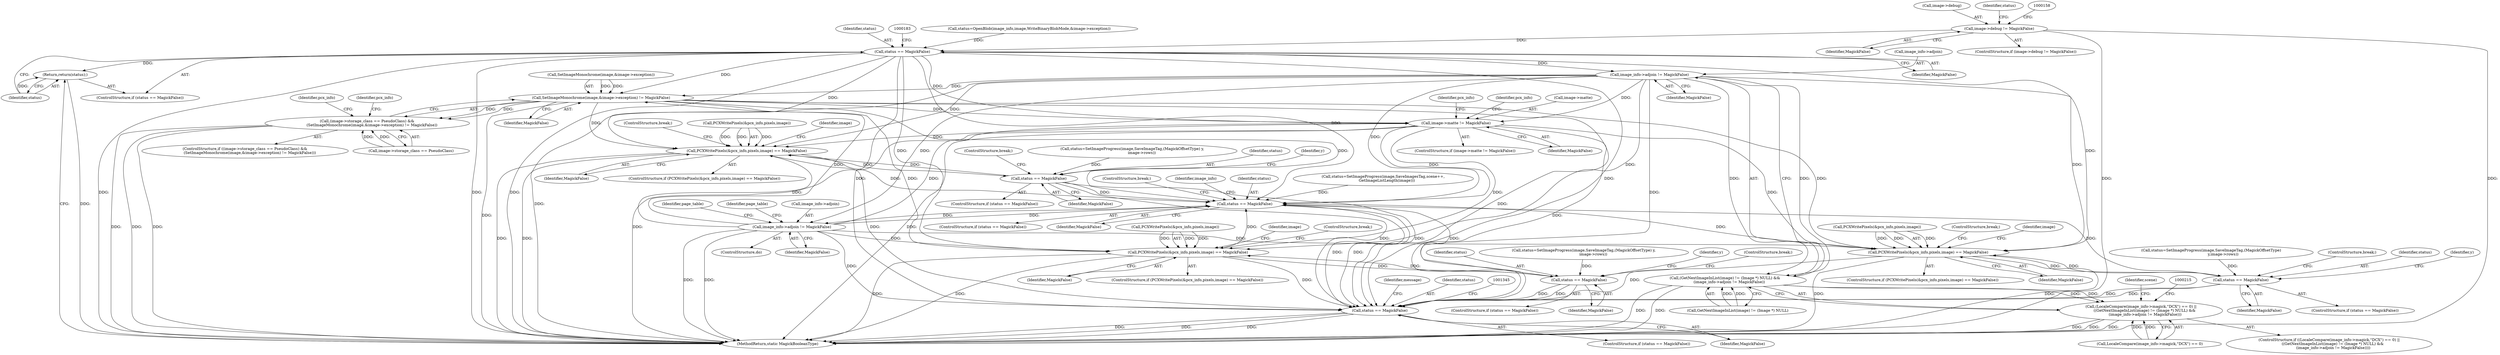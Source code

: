 digraph "0_ImageMagick_560e6e512961008938aa1d1b9aab06347b1c8f9b@pointer" {
"1000152" [label="(Call,image->debug != MagickFalse)"];
"1000177" [label="(Call,status == MagickFalse)"];
"1000180" [label="(Return,return(status);)"];
"1000208" [label="(Call,image_info->adjoin != MagickFalse)"];
"1000201" [label="(Call,(GetNextImageInList(image) != (Image *) NULL) &&\n       (image_info->adjoin != MagickFalse))"];
"1000193" [label="(Call,(LocaleCompare(image_info->magick,\"DCX\") == 0) ||\n      ((GetNextImageInList(image) != (Image *) NULL) &&\n       (image_info->adjoin != MagickFalse)))"];
"1000302" [label="(Call,SetImageMonochrome(image,&image->exception) != MagickFalse)"];
"1000296" [label="(Call,(image->storage_class == PseudoClass) &&\n        (SetImageMonochrome(image,&image->exception) != MagickFalse))"];
"1000433" [label="(Call,image->matte != MagickFalse)"];
"1000902" [label="(Call,PCXWritePixels(&pcx_info,pixels,image) == MagickFalse)"];
"1000931" [label="(Call,status == MagickFalse)"];
"1001248" [label="(Call,status == MagickFalse)"];
"1001252" [label="(Call,image_info->adjoin != MagickFalse)"];
"1001009" [label="(Call,PCXWritePixels(&pcx_info,pixels,image) == MagickFalse)"];
"1001038" [label="(Call,status == MagickFalse)"];
"1001316" [label="(Call,status == MagickFalse)"];
"1001156" [label="(Call,PCXWritePixels(&pcx_info,pixels,image) == MagickFalse)"];
"1001185" [label="(Call,status == MagickFalse)"];
"1000309" [label="(Identifier,MagickFalse)"];
"1001238" [label="(Call,status=SetImageProgress(image,SaveImagesTag,scene++,\n      GetImageListLength(image)))"];
"1000193" [label="(Call,(LocaleCompare(image_info->magick,\"DCX\") == 0) ||\n      ((GetNextImageInList(image) != (Image *) NULL) &&\n       (image_info->adjoin != MagickFalse)))"];
"1001250" [label="(Identifier,MagickFalse)"];
"1001259" [label="(Identifier,page_table)"];
"1000751" [label="(Identifier,y)"];
"1001039" [label="(Identifier,status)"];
"1001157" [label="(Call,PCXWritePixels(&pcx_info,pixels,image))"];
"1000258" [label="(Identifier,page_table)"];
"1001026" [label="(Call,status=SetImageProgress(image,SaveImageTag,(MagickOffsetType) y,\n                image->rows))"];
"1001010" [label="(Call,PCXWritePixels(&pcx_info,pixels,image))"];
"1000295" [label="(ControlStructure,if ((image->storage_class == PseudoClass) &&\n        (SetImageMonochrome(image,&image->exception) != MagickFalse)))"];
"1001248" [label="(Call,status == MagickFalse)"];
"1000166" [label="(Call,status=OpenBlob(image_info,image,WriteBinaryBlobMode,&image->exception))"];
"1000181" [label="(Identifier,status)"];
"1000909" [label="(ControlStructure,break;)"];
"1000194" [label="(Call,LocaleCompare(image_info->magick,\"DCX\") == 0)"];
"1001187" [label="(Identifier,MagickFalse)"];
"1000934" [label="(ControlStructure,break;)"];
"1001322" [label="(Identifier,message)"];
"1000254" [label="(ControlStructure,do)"];
"1001173" [label="(Call,status=SetImageProgress(image,SaveImageTag,(MagickOffsetType)\n                    y,image->rows))"];
"1001155" [label="(ControlStructure,if (PCXWritePixels(&pcx_info,pixels,image) == MagickFalse))"];
"1000933" [label="(Identifier,MagickFalse)"];
"1000179" [label="(Identifier,MagickFalse)"];
"1000202" [label="(Call,GetNextImageInList(image) != (Image *) NULL)"];
"1000201" [label="(Call,(GetNextImageInList(image) != (Image *) NULL) &&\n       (image_info->adjoin != MagickFalse))"];
"1000955" [label="(Identifier,y)"];
"1000192" [label="(ControlStructure,if ((LocaleCompare(image_info->magick,\"DCX\") == 0) ||\n      ((GetNextImageInList(image) != (Image *) NULL) &&\n       (image_info->adjoin != MagickFalse))))"];
"1001318" [label="(Identifier,MagickFalse)"];
"1000212" [label="(Identifier,MagickFalse)"];
"1001041" [label="(ControlStructure,break;)"];
"1000296" [label="(Call,(image->storage_class == PseudoClass) &&\n        (SetImageMonochrome(image,&image->exception) != MagickFalse))"];
"1001156" [label="(Call,PCXWritePixels(&pcx_info,pixels,image) == MagickFalse)"];
"1001162" [label="(Identifier,MagickFalse)"];
"1000297" [label="(Call,image->storage_class == PseudoClass)"];
"1000312" [label="(Identifier,pcx_info)"];
"1001038" [label="(Call,status == MagickFalse)"];
"1000252" [label="(Identifier,scene)"];
"1001252" [label="(Call,image_info->adjoin != MagickFalse)"];
"1000153" [label="(Call,image->debug)"];
"1001251" [label="(ControlStructure,break;)"];
"1001185" [label="(Call,status == MagickFalse)"];
"1000156" [label="(Identifier,MagickFalse)"];
"1001188" [label="(ControlStructure,break;)"];
"1000302" [label="(Call,SetImageMonochrome(image,&image->exception) != MagickFalse)"];
"1000908" [label="(Identifier,MagickFalse)"];
"1000209" [label="(Call,image_info->adjoin)"];
"1001020" [label="(Identifier,image)"];
"1001037" [label="(ControlStructure,if (status == MagickFalse))"];
"1000303" [label="(Call,SetImageMonochrome(image,&image->exception))"];
"1000919" [label="(Call,status=SetImageProgress(image,SaveImageTag,(MagickOffsetType) y,\n                image->rows))"];
"1000901" [label="(ControlStructure,if (PCXWritePixels(&pcx_info,pixels,image) == MagickFalse))"];
"1000177" [label="(Call,status == MagickFalse)"];
"1000902" [label="(Call,PCXWritePixels(&pcx_info,pixels,image) == MagickFalse)"];
"1001315" [label="(ControlStructure,if (status == MagickFalse))"];
"1000167" [label="(Identifier,status)"];
"1000903" [label="(Call,PCXWritePixels(&pcx_info,pixels,image))"];
"1000208" [label="(Call,image_info->adjoin != MagickFalse)"];
"1000932" [label="(Identifier,status)"];
"1000432" [label="(ControlStructure,if (image->matte != MagickFalse))"];
"1000437" [label="(Identifier,MagickFalse)"];
"1000913" [label="(Identifier,image)"];
"1001016" [label="(ControlStructure,break;)"];
"1001254" [label="(Identifier,image_info)"];
"1001163" [label="(ControlStructure,break;)"];
"1000151" [label="(ControlStructure,if (image->debug != MagickFalse))"];
"1001253" [label="(Call,image_info->adjoin)"];
"1001186" [label="(Identifier,status)"];
"1001316" [label="(Call,status == MagickFalse)"];
"1001009" [label="(Call,PCXWritePixels(&pcx_info,pixels,image) == MagickFalse)"];
"1001184" [label="(ControlStructure,if (status == MagickFalse))"];
"1000317" [label="(Identifier,pcx_info)"];
"1001247" [label="(ControlStructure,if (status == MagickFalse))"];
"1000444" [label="(Identifier,pcx_info)"];
"1000434" [label="(Call,image->matte)"];
"1000176" [label="(ControlStructure,if (status == MagickFalse))"];
"1001249" [label="(Identifier,status)"];
"1000152" [label="(Call,image->debug != MagickFalse)"];
"1000180" [label="(Return,return(status);)"];
"1001015" [label="(Identifier,MagickFalse)"];
"1000178" [label="(Identifier,status)"];
"1000433" [label="(Call,image->matte != MagickFalse)"];
"1001058" [label="(Identifier,y)"];
"1001040" [label="(Identifier,MagickFalse)"];
"1001317" [label="(Identifier,status)"];
"1000931" [label="(Call,status == MagickFalse)"];
"1001350" [label="(MethodReturn,static MagickBooleanType)"];
"1000930" [label="(ControlStructure,if (status == MagickFalse))"];
"1001167" [label="(Identifier,image)"];
"1001256" [label="(Identifier,MagickFalse)"];
"1001008" [label="(ControlStructure,if (PCXWritePixels(&pcx_info,pixels,image) == MagickFalse))"];
"1000440" [label="(Identifier,pcx_info)"];
"1000152" -> "1000151"  [label="AST: "];
"1000152" -> "1000156"  [label="CFG: "];
"1000153" -> "1000152"  [label="AST: "];
"1000156" -> "1000152"  [label="AST: "];
"1000158" -> "1000152"  [label="CFG: "];
"1000167" -> "1000152"  [label="CFG: "];
"1000152" -> "1001350"  [label="DDG: "];
"1000152" -> "1001350"  [label="DDG: "];
"1000152" -> "1000177"  [label="DDG: "];
"1000177" -> "1000176"  [label="AST: "];
"1000177" -> "1000179"  [label="CFG: "];
"1000178" -> "1000177"  [label="AST: "];
"1000179" -> "1000177"  [label="AST: "];
"1000181" -> "1000177"  [label="CFG: "];
"1000183" -> "1000177"  [label="CFG: "];
"1000177" -> "1001350"  [label="DDG: "];
"1000177" -> "1001350"  [label="DDG: "];
"1000177" -> "1001350"  [label="DDG: "];
"1000166" -> "1000177"  [label="DDG: "];
"1000177" -> "1000180"  [label="DDG: "];
"1000177" -> "1000208"  [label="DDG: "];
"1000177" -> "1000302"  [label="DDG: "];
"1000177" -> "1000433"  [label="DDG: "];
"1000177" -> "1000902"  [label="DDG: "];
"1000177" -> "1001009"  [label="DDG: "];
"1000177" -> "1001156"  [label="DDG: "];
"1000177" -> "1001248"  [label="DDG: "];
"1000177" -> "1001316"  [label="DDG: "];
"1000177" -> "1001316"  [label="DDG: "];
"1000180" -> "1000176"  [label="AST: "];
"1000180" -> "1000181"  [label="CFG: "];
"1000181" -> "1000180"  [label="AST: "];
"1001350" -> "1000180"  [label="CFG: "];
"1000180" -> "1001350"  [label="DDG: "];
"1000181" -> "1000180"  [label="DDG: "];
"1000208" -> "1000201"  [label="AST: "];
"1000208" -> "1000212"  [label="CFG: "];
"1000209" -> "1000208"  [label="AST: "];
"1000212" -> "1000208"  [label="AST: "];
"1000201" -> "1000208"  [label="CFG: "];
"1000208" -> "1001350"  [label="DDG: "];
"1000208" -> "1000201"  [label="DDG: "];
"1000208" -> "1000201"  [label="DDG: "];
"1000208" -> "1000302"  [label="DDG: "];
"1000208" -> "1000433"  [label="DDG: "];
"1000208" -> "1000902"  [label="DDG: "];
"1000208" -> "1001009"  [label="DDG: "];
"1000208" -> "1001156"  [label="DDG: "];
"1000208" -> "1001248"  [label="DDG: "];
"1000208" -> "1001252"  [label="DDG: "];
"1000208" -> "1001316"  [label="DDG: "];
"1000201" -> "1000193"  [label="AST: "];
"1000201" -> "1000202"  [label="CFG: "];
"1000202" -> "1000201"  [label="AST: "];
"1000193" -> "1000201"  [label="CFG: "];
"1000201" -> "1001350"  [label="DDG: "];
"1000201" -> "1001350"  [label="DDG: "];
"1000201" -> "1000193"  [label="DDG: "];
"1000201" -> "1000193"  [label="DDG: "];
"1000202" -> "1000201"  [label="DDG: "];
"1000202" -> "1000201"  [label="DDG: "];
"1000193" -> "1000192"  [label="AST: "];
"1000193" -> "1000194"  [label="CFG: "];
"1000194" -> "1000193"  [label="AST: "];
"1000215" -> "1000193"  [label="CFG: "];
"1000252" -> "1000193"  [label="CFG: "];
"1000193" -> "1001350"  [label="DDG: "];
"1000193" -> "1001350"  [label="DDG: "];
"1000193" -> "1001350"  [label="DDG: "];
"1000194" -> "1000193"  [label="DDG: "];
"1000194" -> "1000193"  [label="DDG: "];
"1000302" -> "1000296"  [label="AST: "];
"1000302" -> "1000309"  [label="CFG: "];
"1000303" -> "1000302"  [label="AST: "];
"1000309" -> "1000302"  [label="AST: "];
"1000296" -> "1000302"  [label="CFG: "];
"1000302" -> "1001350"  [label="DDG: "];
"1000302" -> "1000296"  [label="DDG: "];
"1000302" -> "1000296"  [label="DDG: "];
"1000303" -> "1000302"  [label="DDG: "];
"1000303" -> "1000302"  [label="DDG: "];
"1001252" -> "1000302"  [label="DDG: "];
"1000302" -> "1000433"  [label="DDG: "];
"1000302" -> "1000902"  [label="DDG: "];
"1000302" -> "1001009"  [label="DDG: "];
"1000302" -> "1001156"  [label="DDG: "];
"1000302" -> "1001248"  [label="DDG: "];
"1000302" -> "1001316"  [label="DDG: "];
"1000296" -> "1000295"  [label="AST: "];
"1000296" -> "1000297"  [label="CFG: "];
"1000297" -> "1000296"  [label="AST: "];
"1000312" -> "1000296"  [label="CFG: "];
"1000317" -> "1000296"  [label="CFG: "];
"1000296" -> "1001350"  [label="DDG: "];
"1000296" -> "1001350"  [label="DDG: "];
"1000296" -> "1001350"  [label="DDG: "];
"1000297" -> "1000296"  [label="DDG: "];
"1000297" -> "1000296"  [label="DDG: "];
"1000433" -> "1000432"  [label="AST: "];
"1000433" -> "1000437"  [label="CFG: "];
"1000434" -> "1000433"  [label="AST: "];
"1000437" -> "1000433"  [label="AST: "];
"1000440" -> "1000433"  [label="CFG: "];
"1000444" -> "1000433"  [label="CFG: "];
"1000433" -> "1001350"  [label="DDG: "];
"1000433" -> "1001350"  [label="DDG: "];
"1001252" -> "1000433"  [label="DDG: "];
"1000433" -> "1000902"  [label="DDG: "];
"1000433" -> "1001009"  [label="DDG: "];
"1000433" -> "1001156"  [label="DDG: "];
"1000433" -> "1001248"  [label="DDG: "];
"1000433" -> "1001316"  [label="DDG: "];
"1000902" -> "1000901"  [label="AST: "];
"1000902" -> "1000908"  [label="CFG: "];
"1000903" -> "1000902"  [label="AST: "];
"1000908" -> "1000902"  [label="AST: "];
"1000909" -> "1000902"  [label="CFG: "];
"1000913" -> "1000902"  [label="CFG: "];
"1000902" -> "1001350"  [label="DDG: "];
"1000902" -> "1001350"  [label="DDG: "];
"1000903" -> "1000902"  [label="DDG: "];
"1000903" -> "1000902"  [label="DDG: "];
"1000903" -> "1000902"  [label="DDG: "];
"1001252" -> "1000902"  [label="DDG: "];
"1000931" -> "1000902"  [label="DDG: "];
"1000902" -> "1000931"  [label="DDG: "];
"1000902" -> "1001248"  [label="DDG: "];
"1000902" -> "1001316"  [label="DDG: "];
"1000931" -> "1000930"  [label="AST: "];
"1000931" -> "1000933"  [label="CFG: "];
"1000932" -> "1000931"  [label="AST: "];
"1000933" -> "1000931"  [label="AST: "];
"1000934" -> "1000931"  [label="CFG: "];
"1000751" -> "1000931"  [label="CFG: "];
"1000919" -> "1000931"  [label="DDG: "];
"1000931" -> "1001248"  [label="DDG: "];
"1000931" -> "1001316"  [label="DDG: "];
"1000931" -> "1001316"  [label="DDG: "];
"1001248" -> "1001247"  [label="AST: "];
"1001248" -> "1001250"  [label="CFG: "];
"1001249" -> "1001248"  [label="AST: "];
"1001250" -> "1001248"  [label="AST: "];
"1001254" -> "1001248"  [label="CFG: "];
"1001251" -> "1001248"  [label="CFG: "];
"1001238" -> "1001248"  [label="DDG: "];
"1001038" -> "1001248"  [label="DDG: "];
"1001009" -> "1001248"  [label="DDG: "];
"1001252" -> "1001248"  [label="DDG: "];
"1001156" -> "1001248"  [label="DDG: "];
"1001185" -> "1001248"  [label="DDG: "];
"1001248" -> "1001252"  [label="DDG: "];
"1001248" -> "1001316"  [label="DDG: "];
"1001248" -> "1001316"  [label="DDG: "];
"1001252" -> "1000254"  [label="AST: "];
"1001252" -> "1001256"  [label="CFG: "];
"1001253" -> "1001252"  [label="AST: "];
"1001256" -> "1001252"  [label="AST: "];
"1000258" -> "1001252"  [label="CFG: "];
"1001259" -> "1001252"  [label="CFG: "];
"1001252" -> "1001350"  [label="DDG: "];
"1001252" -> "1001350"  [label="DDG: "];
"1001252" -> "1001009"  [label="DDG: "];
"1001252" -> "1001156"  [label="DDG: "];
"1001252" -> "1001316"  [label="DDG: "];
"1001009" -> "1001008"  [label="AST: "];
"1001009" -> "1001015"  [label="CFG: "];
"1001010" -> "1001009"  [label="AST: "];
"1001015" -> "1001009"  [label="AST: "];
"1001016" -> "1001009"  [label="CFG: "];
"1001020" -> "1001009"  [label="CFG: "];
"1001009" -> "1001350"  [label="DDG: "];
"1001009" -> "1001350"  [label="DDG: "];
"1001010" -> "1001009"  [label="DDG: "];
"1001010" -> "1001009"  [label="DDG: "];
"1001010" -> "1001009"  [label="DDG: "];
"1001038" -> "1001009"  [label="DDG: "];
"1001009" -> "1001038"  [label="DDG: "];
"1001009" -> "1001316"  [label="DDG: "];
"1001038" -> "1001037"  [label="AST: "];
"1001038" -> "1001040"  [label="CFG: "];
"1001039" -> "1001038"  [label="AST: "];
"1001040" -> "1001038"  [label="AST: "];
"1001041" -> "1001038"  [label="CFG: "];
"1000955" -> "1001038"  [label="CFG: "];
"1001026" -> "1001038"  [label="DDG: "];
"1001038" -> "1001316"  [label="DDG: "];
"1001038" -> "1001316"  [label="DDG: "];
"1001316" -> "1001315"  [label="AST: "];
"1001316" -> "1001318"  [label="CFG: "];
"1001317" -> "1001316"  [label="AST: "];
"1001318" -> "1001316"  [label="AST: "];
"1001322" -> "1001316"  [label="CFG: "];
"1001345" -> "1001316"  [label="CFG: "];
"1001316" -> "1001350"  [label="DDG: "];
"1001316" -> "1001350"  [label="DDG: "];
"1001316" -> "1001350"  [label="DDG: "];
"1001185" -> "1001316"  [label="DDG: "];
"1001185" -> "1001316"  [label="DDG: "];
"1001156" -> "1001316"  [label="DDG: "];
"1001156" -> "1001155"  [label="AST: "];
"1001156" -> "1001162"  [label="CFG: "];
"1001157" -> "1001156"  [label="AST: "];
"1001162" -> "1001156"  [label="AST: "];
"1001163" -> "1001156"  [label="CFG: "];
"1001167" -> "1001156"  [label="CFG: "];
"1001156" -> "1001350"  [label="DDG: "];
"1001156" -> "1001350"  [label="DDG: "];
"1001157" -> "1001156"  [label="DDG: "];
"1001157" -> "1001156"  [label="DDG: "];
"1001157" -> "1001156"  [label="DDG: "];
"1001185" -> "1001156"  [label="DDG: "];
"1001156" -> "1001185"  [label="DDG: "];
"1001185" -> "1001184"  [label="AST: "];
"1001185" -> "1001187"  [label="CFG: "];
"1001186" -> "1001185"  [label="AST: "];
"1001187" -> "1001185"  [label="AST: "];
"1001188" -> "1001185"  [label="CFG: "];
"1001058" -> "1001185"  [label="CFG: "];
"1001173" -> "1001185"  [label="DDG: "];
}
